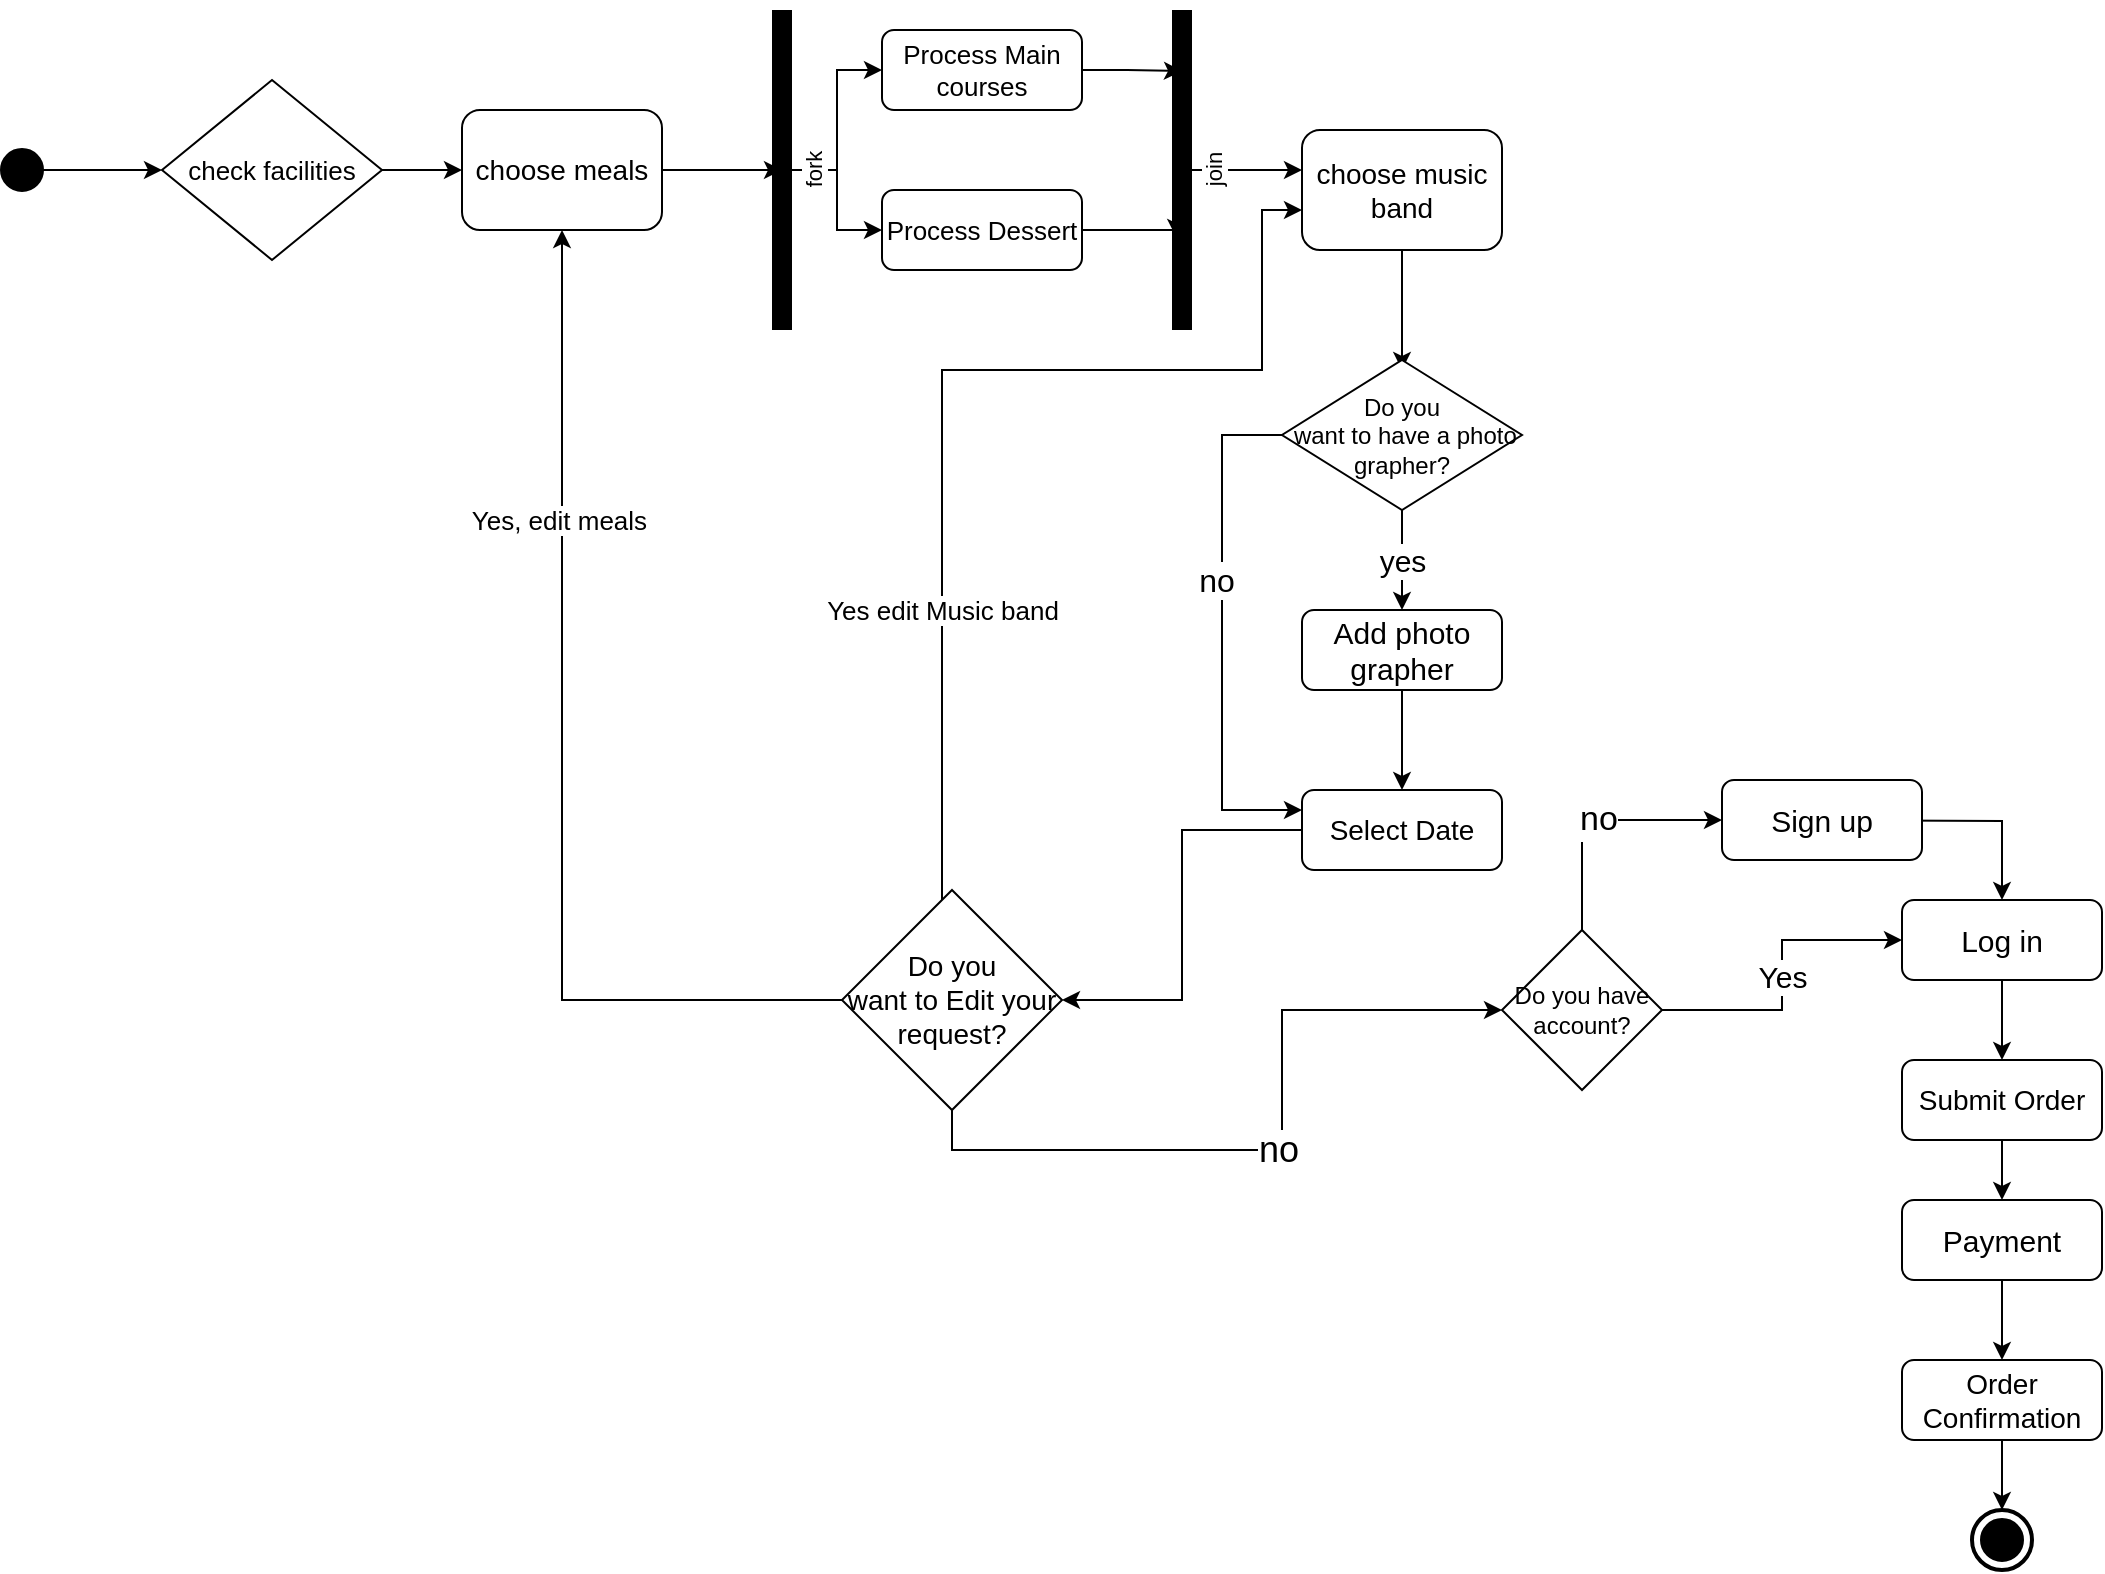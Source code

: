 <?xml version="1.0" encoding="UTF-8"?>
<mxfile version="20.8.20" type="google">
  <diagram name="Page-1" id="J5ETGzlUAU1WrjNVFTcA">
    <mxGraphModel dx="675" dy="871" grid="1" gridSize="10" guides="1" tooltips="1" connect="1" arrows="1" fold="1" page="1" pageScale="1" pageWidth="1100" pageHeight="850" math="0" shadow="0">
      <root>
        <mxCell id="0" />
        <mxCell id="1" parent="0" />
        <mxCell id="2Cz_7f0iNEZ1WeliGhy7-6" style="edgeStyle=orthogonalEdgeStyle;rounded=0;orthogonalLoop=1;jettySize=auto;html=1;" edge="1" parent="1" source="2Cz_7f0iNEZ1WeliGhy7-2">
          <mxGeometry relative="1" as="geometry">
            <mxPoint x="100" y="120" as="targetPoint" />
          </mxGeometry>
        </mxCell>
        <mxCell id="2Cz_7f0iNEZ1WeliGhy7-2" value="" style="shape=ellipse;html=1;fillColor=#000000;strokeWidth=2;verticalLabelPosition=bottom;verticalAlignment=top;perimeter=ellipsePerimeter;" vertex="1" parent="1">
          <mxGeometry x="20" y="110" width="20" height="20" as="geometry" />
        </mxCell>
        <mxCell id="2Cz_7f0iNEZ1WeliGhy7-8" style="edgeStyle=orthogonalEdgeStyle;rounded=0;orthogonalLoop=1;jettySize=auto;html=1;fontSize=11;entryX=0;entryY=0.5;entryDx=0;entryDy=0;" edge="1" parent="1" source="2Cz_7f0iNEZ1WeliGhy7-5" target="2Cz_7f0iNEZ1WeliGhy7-7">
          <mxGeometry relative="1" as="geometry">
            <mxPoint x="290" y="120" as="targetPoint" />
          </mxGeometry>
        </mxCell>
        <mxCell id="2Cz_7f0iNEZ1WeliGhy7-5" value="&lt;font style=&quot;font-size: 13px;&quot;&gt;check facilities&lt;/font&gt;" style="rhombus;whiteSpace=wrap;html=1;" vertex="1" parent="1">
          <mxGeometry x="100" y="75" width="110" height="90" as="geometry" />
        </mxCell>
        <mxCell id="2Cz_7f0iNEZ1WeliGhy7-23" style="edgeStyle=orthogonalEdgeStyle;rounded=0;orthogonalLoop=1;jettySize=auto;html=1;fontSize=11;" edge="1" parent="1" source="2Cz_7f0iNEZ1WeliGhy7-7">
          <mxGeometry relative="1" as="geometry">
            <mxPoint x="410" y="120" as="targetPoint" />
          </mxGeometry>
        </mxCell>
        <mxCell id="2Cz_7f0iNEZ1WeliGhy7-7" value="&lt;div&gt;&lt;font style=&quot;font-size: 14px;&quot;&gt;choose meals&lt;/font&gt;&lt;/div&gt;" style="rounded=1;whiteSpace=wrap;html=1;strokeWidth=1;fontSize=11;" vertex="1" parent="1">
          <mxGeometry x="250" y="90" width="100" height="60" as="geometry" />
        </mxCell>
        <mxCell id="2Cz_7f0iNEZ1WeliGhy7-28" value="&lt;font style=&quot;font-size: 15px;&quot;&gt;Yes&lt;/font&gt;" style="edgeStyle=orthogonalEdgeStyle;rounded=0;orthogonalLoop=1;jettySize=auto;html=1;fontSize=11;entryX=0;entryY=0.5;entryDx=0;entryDy=0;" edge="1" parent="1" source="2Cz_7f0iNEZ1WeliGhy7-21" target="2Cz_7f0iNEZ1WeliGhy7-29">
          <mxGeometry x="-0.007" relative="1" as="geometry">
            <mxPoint x="940" y="535" as="targetPoint" />
            <mxPoint x="860" y="535" as="sourcePoint" />
            <mxPoint as="offset" />
          </mxGeometry>
        </mxCell>
        <mxCell id="2Cz_7f0iNEZ1WeliGhy7-109" value="&lt;font style=&quot;font-size: 17px;&quot;&gt;no&lt;/font&gt;" style="edgeStyle=orthogonalEdgeStyle;rounded=0;orthogonalLoop=1;jettySize=auto;html=1;entryX=0;entryY=0.5;entryDx=0;entryDy=0;fontSize=15;exitX=0.5;exitY=0;exitDx=0;exitDy=0;" edge="1" parent="1" source="2Cz_7f0iNEZ1WeliGhy7-21" target="2Cz_7f0iNEZ1WeliGhy7-25">
          <mxGeometry x="0.01" relative="1" as="geometry">
            <mxPoint as="offset" />
          </mxGeometry>
        </mxCell>
        <mxCell id="2Cz_7f0iNEZ1WeliGhy7-21" value="&lt;font style=&quot;font-size: 12px;&quot;&gt;Do you have account?&lt;/font&gt;" style="rhombus;whiteSpace=wrap;html=1;fontSize=11;" vertex="1" parent="1">
          <mxGeometry x="770" y="500" width="80" height="80" as="geometry" />
        </mxCell>
        <mxCell id="2Cz_7f0iNEZ1WeliGhy7-77" style="edgeStyle=orthogonalEdgeStyle;rounded=0;orthogonalLoop=1;jettySize=auto;html=1;entryX=0.5;entryY=0;entryDx=0;entryDy=0;fontSize=11;" edge="1" parent="1" target="2Cz_7f0iNEZ1WeliGhy7-29">
          <mxGeometry relative="1" as="geometry">
            <mxPoint x="900" y="445" as="sourcePoint" />
          </mxGeometry>
        </mxCell>
        <mxCell id="2Cz_7f0iNEZ1WeliGhy7-25" value="&lt;div&gt;&lt;font style=&quot;font-size: 15px;&quot;&gt;Sign up&lt;/font&gt;&lt;/div&gt;" style="rounded=1;whiteSpace=wrap;html=1;strokeWidth=1;fontSize=11;" vertex="1" parent="1">
          <mxGeometry x="880" y="425" width="100" height="40" as="geometry" />
        </mxCell>
        <mxCell id="2Cz_7f0iNEZ1WeliGhy7-32" style="edgeStyle=orthogonalEdgeStyle;rounded=0;orthogonalLoop=1;jettySize=auto;html=1;fontSize=11;" edge="1" parent="1" source="2Cz_7f0iNEZ1WeliGhy7-29">
          <mxGeometry relative="1" as="geometry">
            <mxPoint x="1020" y="565" as="targetPoint" />
          </mxGeometry>
        </mxCell>
        <mxCell id="2Cz_7f0iNEZ1WeliGhy7-29" value="&lt;div&gt;&lt;font style=&quot;font-size: 15px;&quot;&gt;Log in&lt;/font&gt;&lt;/div&gt;" style="rounded=1;whiteSpace=wrap;html=1;strokeWidth=1;fontSize=11;" vertex="1" parent="1">
          <mxGeometry x="970" y="485" width="100" height="40" as="geometry" />
        </mxCell>
        <mxCell id="2Cz_7f0iNEZ1WeliGhy7-35" style="edgeStyle=orthogonalEdgeStyle;rounded=0;orthogonalLoop=1;jettySize=auto;html=1;entryX=0.5;entryY=0;entryDx=0;entryDy=0;fontSize=11;" edge="1" parent="1" source="2Cz_7f0iNEZ1WeliGhy7-33" target="2Cz_7f0iNEZ1WeliGhy7-34">
          <mxGeometry relative="1" as="geometry" />
        </mxCell>
        <mxCell id="2Cz_7f0iNEZ1WeliGhy7-33" value="&lt;font style=&quot;font-size: 14px;&quot;&gt;Submit Order&lt;/font&gt;" style="rounded=1;whiteSpace=wrap;html=1;strokeWidth=1;fontSize=11;" vertex="1" parent="1">
          <mxGeometry x="970" y="565" width="100" height="40" as="geometry" />
        </mxCell>
        <mxCell id="2Cz_7f0iNEZ1WeliGhy7-39" style="edgeStyle=orthogonalEdgeStyle;rounded=0;orthogonalLoop=1;jettySize=auto;html=1;fontSize=11;" edge="1" parent="1" source="2Cz_7f0iNEZ1WeliGhy7-34">
          <mxGeometry relative="1" as="geometry">
            <mxPoint x="1020" y="715" as="targetPoint" />
          </mxGeometry>
        </mxCell>
        <mxCell id="2Cz_7f0iNEZ1WeliGhy7-34" value="&lt;font style=&quot;font-size: 15px;&quot;&gt;Payment&lt;/font&gt;" style="rounded=1;whiteSpace=wrap;html=1;strokeWidth=1;fontSize=11;" vertex="1" parent="1">
          <mxGeometry x="970" y="635" width="100" height="40" as="geometry" />
        </mxCell>
        <mxCell id="2Cz_7f0iNEZ1WeliGhy7-42" style="edgeStyle=orthogonalEdgeStyle;rounded=0;orthogonalLoop=1;jettySize=auto;html=1;entryX=0.5;entryY=0;entryDx=0;entryDy=0;fontSize=11;" edge="1" parent="1" source="2Cz_7f0iNEZ1WeliGhy7-40">
          <mxGeometry relative="1" as="geometry">
            <mxPoint x="1020" y="790" as="targetPoint" />
          </mxGeometry>
        </mxCell>
        <mxCell id="2Cz_7f0iNEZ1WeliGhy7-40" value="&lt;font style=&quot;font-size: 14px;&quot;&gt;Order Confirmation&lt;/font&gt;" style="rounded=1;whiteSpace=wrap;html=1;strokeWidth=1;fontSize=11;" vertex="1" parent="1">
          <mxGeometry x="970" y="715" width="100" height="40" as="geometry" />
        </mxCell>
        <mxCell id="2Cz_7f0iNEZ1WeliGhy7-45" value="" style="html=1;shape=mxgraph.sysml.actFinal;strokeWidth=2;verticalLabelPosition=bottom;verticalAlignment=top;fontSize=11;" vertex="1" parent="1">
          <mxGeometry x="1005" y="790" width="30" height="30" as="geometry" />
        </mxCell>
        <mxCell id="2Cz_7f0iNEZ1WeliGhy7-82" style="edgeStyle=orthogonalEdgeStyle;rounded=0;orthogonalLoop=1;jettySize=auto;html=1;entryX=0;entryY=0.5;entryDx=0;entryDy=0;fontSize=11;" edge="1" parent="1" source="2Cz_7f0iNEZ1WeliGhy7-79" target="2Cz_7f0iNEZ1WeliGhy7-80">
          <mxGeometry relative="1" as="geometry" />
        </mxCell>
        <mxCell id="2Cz_7f0iNEZ1WeliGhy7-83" style="edgeStyle=orthogonalEdgeStyle;rounded=0;orthogonalLoop=1;jettySize=auto;html=1;entryX=0;entryY=0.5;entryDx=0;entryDy=0;fontSize=11;" edge="1" parent="1" source="2Cz_7f0iNEZ1WeliGhy7-79" target="2Cz_7f0iNEZ1WeliGhy7-81">
          <mxGeometry relative="1" as="geometry" />
        </mxCell>
        <mxCell id="2Cz_7f0iNEZ1WeliGhy7-79" value="fork" style="line;strokeWidth=10;html=1;fontSize=11;rotation=-90;" vertex="1" parent="1">
          <mxGeometry x="330" y="115" width="160" height="10" as="geometry" />
        </mxCell>
        <mxCell id="2Cz_7f0iNEZ1WeliGhy7-85" style="edgeStyle=orthogonalEdgeStyle;rounded=0;orthogonalLoop=1;jettySize=auto;html=1;entryX=0.809;entryY=0.5;entryDx=0;entryDy=0;entryPerimeter=0;fontSize=11;" edge="1" parent="1" source="2Cz_7f0iNEZ1WeliGhy7-80" target="2Cz_7f0iNEZ1WeliGhy7-84">
          <mxGeometry relative="1" as="geometry" />
        </mxCell>
        <mxCell id="2Cz_7f0iNEZ1WeliGhy7-80" value="&lt;div&gt;&lt;font style=&quot;font-size: 13px;&quot;&gt;Process Main courses&lt;/font&gt;&lt;/div&gt;" style="rounded=1;whiteSpace=wrap;html=1;strokeWidth=1;fontSize=11;" vertex="1" parent="1">
          <mxGeometry x="460" y="50" width="100" height="40" as="geometry" />
        </mxCell>
        <mxCell id="2Cz_7f0iNEZ1WeliGhy7-86" style="edgeStyle=orthogonalEdgeStyle;rounded=0;orthogonalLoop=1;jettySize=auto;html=1;entryX=0.291;entryY=0.2;entryDx=0;entryDy=0;entryPerimeter=0;fontSize=11;" edge="1" parent="1" source="2Cz_7f0iNEZ1WeliGhy7-81" target="2Cz_7f0iNEZ1WeliGhy7-84">
          <mxGeometry relative="1" as="geometry">
            <Array as="points">
              <mxPoint x="607" y="150" />
            </Array>
          </mxGeometry>
        </mxCell>
        <mxCell id="2Cz_7f0iNEZ1WeliGhy7-81" value="&lt;div&gt;&lt;font style=&quot;font-size: 13px;&quot;&gt;Process Dessert&lt;/font&gt;&lt;/div&gt;" style="rounded=1;whiteSpace=wrap;html=1;strokeWidth=1;fontSize=11;" vertex="1" parent="1">
          <mxGeometry x="460" y="130" width="100" height="40" as="geometry" />
        </mxCell>
        <mxCell id="2Cz_7f0iNEZ1WeliGhy7-87" style="edgeStyle=orthogonalEdgeStyle;rounded=0;orthogonalLoop=1;jettySize=auto;html=1;fontSize=11;" edge="1" parent="1" source="2Cz_7f0iNEZ1WeliGhy7-84">
          <mxGeometry relative="1" as="geometry">
            <mxPoint x="670" y="120" as="targetPoint" />
          </mxGeometry>
        </mxCell>
        <mxCell id="2Cz_7f0iNEZ1WeliGhy7-84" value="join" style="line;strokeWidth=10;html=1;fontSize=11;rotation=-90;" vertex="1" parent="1">
          <mxGeometry x="530" y="115" width="160" height="10" as="geometry" />
        </mxCell>
        <mxCell id="2Cz_7f0iNEZ1WeliGhy7-89" style="edgeStyle=orthogonalEdgeStyle;rounded=0;orthogonalLoop=1;jettySize=auto;html=1;fontSize=11;" edge="1" parent="1" source="2Cz_7f0iNEZ1WeliGhy7-88">
          <mxGeometry relative="1" as="geometry">
            <mxPoint x="720" y="220" as="targetPoint" />
          </mxGeometry>
        </mxCell>
        <mxCell id="2Cz_7f0iNEZ1WeliGhy7-88" value="&lt;div&gt;&lt;font style=&quot;font-size: 14px;&quot;&gt;choose music band&lt;/font&gt;&lt;/div&gt;" style="rounded=1;whiteSpace=wrap;html=1;strokeWidth=1;fontSize=11;" vertex="1" parent="1">
          <mxGeometry x="670" y="100" width="100" height="60" as="geometry" />
        </mxCell>
        <mxCell id="2Cz_7f0iNEZ1WeliGhy7-95" value="&lt;font style=&quot;font-size: 15px;&quot;&gt;yes&lt;/font&gt;" style="edgeStyle=orthogonalEdgeStyle;rounded=0;orthogonalLoop=1;jettySize=auto;html=1;fontSize=10;" edge="1" parent="1" source="2Cz_7f0iNEZ1WeliGhy7-91">
          <mxGeometry x="-0.015" relative="1" as="geometry">
            <mxPoint x="720" y="340" as="targetPoint" />
            <mxPoint as="offset" />
          </mxGeometry>
        </mxCell>
        <mxCell id="2Cz_7f0iNEZ1WeliGhy7-102" style="edgeStyle=orthogonalEdgeStyle;rounded=0;orthogonalLoop=1;jettySize=auto;html=1;fontSize=10;entryX=0;entryY=0.25;entryDx=0;entryDy=0;" edge="1" parent="1" source="2Cz_7f0iNEZ1WeliGhy7-91" target="2Cz_7f0iNEZ1WeliGhy7-100">
          <mxGeometry relative="1" as="geometry">
            <mxPoint x="650" y="460" as="targetPoint" />
            <Array as="points">
              <mxPoint x="630" y="253" />
              <mxPoint x="630" y="440" />
            </Array>
          </mxGeometry>
        </mxCell>
        <mxCell id="2Cz_7f0iNEZ1WeliGhy7-103" value="&lt;font style=&quot;font-size: 16px;&quot;&gt;no&lt;/font&gt;" style="edgeLabel;html=1;align=center;verticalAlign=middle;resizable=0;points=[];fontSize=10;" vertex="1" connectable="0" parent="2Cz_7f0iNEZ1WeliGhy7-102">
          <mxGeometry x="-0.208" y="-3" relative="1" as="geometry">
            <mxPoint as="offset" />
          </mxGeometry>
        </mxCell>
        <mxCell id="2Cz_7f0iNEZ1WeliGhy7-91" value="&lt;font style=&quot;font-size: 12px;&quot;&gt;Do you&lt;br&gt;&amp;nbsp;want to have a photo grapher?&lt;/font&gt;" style="rhombus;whiteSpace=wrap;html=1;fontSize=11;" vertex="1" parent="1">
          <mxGeometry x="660" y="215" width="120" height="75" as="geometry" />
        </mxCell>
        <mxCell id="2Cz_7f0iNEZ1WeliGhy7-97" value="&lt;font style=&quot;font-size: 15px;&quot;&gt;Add photo grapher&lt;/font&gt;" style="rounded=1;whiteSpace=wrap;html=1;strokeWidth=1;fontSize=11;" vertex="1" parent="1">
          <mxGeometry x="670" y="340" width="100" height="40" as="geometry" />
        </mxCell>
        <mxCell id="2Cz_7f0iNEZ1WeliGhy7-99" style="edgeStyle=orthogonalEdgeStyle;rounded=0;orthogonalLoop=1;jettySize=auto;html=1;fontSize=10;" edge="1" parent="1">
          <mxGeometry relative="1" as="geometry">
            <mxPoint x="720" y="430" as="targetPoint" />
            <mxPoint x="720" y="380" as="sourcePoint" />
          </mxGeometry>
        </mxCell>
        <mxCell id="2Cz_7f0iNEZ1WeliGhy7-104" style="edgeStyle=orthogonalEdgeStyle;rounded=0;orthogonalLoop=1;jettySize=auto;html=1;fontSize=10;entryX=1;entryY=0.5;entryDx=0;entryDy=0;" edge="1" parent="1" source="2Cz_7f0iNEZ1WeliGhy7-100" target="2Cz_7f0iNEZ1WeliGhy7-105">
          <mxGeometry relative="1" as="geometry">
            <mxPoint x="720" y="530" as="targetPoint" />
          </mxGeometry>
        </mxCell>
        <mxCell id="2Cz_7f0iNEZ1WeliGhy7-100" value="&lt;font style=&quot;font-size: 14px;&quot;&gt;Select Date&lt;/font&gt;" style="rounded=1;whiteSpace=wrap;html=1;strokeWidth=1;fontSize=11;" vertex="1" parent="1">
          <mxGeometry x="670" y="430" width="100" height="40" as="geometry" />
        </mxCell>
        <mxCell id="2Cz_7f0iNEZ1WeliGhy7-106" value="&lt;font style=&quot;font-size: 13px;&quot;&gt;Yes, edit meals&amp;nbsp;&lt;/font&gt;" style="edgeStyle=orthogonalEdgeStyle;rounded=0;orthogonalLoop=1;jettySize=auto;html=1;entryX=0.5;entryY=1;entryDx=0;entryDy=0;fontSize=10;exitX=0;exitY=0.5;exitDx=0;exitDy=0;" edge="1" parent="1" source="2Cz_7f0iNEZ1WeliGhy7-105" target="2Cz_7f0iNEZ1WeliGhy7-7">
          <mxGeometry x="0.45" relative="1" as="geometry">
            <Array as="points">
              <mxPoint x="300" y="535" />
            </Array>
            <mxPoint as="offset" />
          </mxGeometry>
        </mxCell>
        <mxCell id="2Cz_7f0iNEZ1WeliGhy7-107" value="&lt;font style=&quot;font-size: 13px;&quot;&gt;Yes edit Music band&lt;/font&gt;" style="edgeStyle=orthogonalEdgeStyle;rounded=0;orthogonalLoop=1;jettySize=auto;html=1;fontSize=11;" edge="1" parent="1" source="2Cz_7f0iNEZ1WeliGhy7-105">
          <mxGeometry x="-0.448" relative="1" as="geometry">
            <mxPoint x="670" y="140" as="targetPoint" />
            <Array as="points">
              <mxPoint x="490" y="220" />
              <mxPoint x="650" y="220" />
              <mxPoint x="650" y="140" />
            </Array>
            <mxPoint as="offset" />
          </mxGeometry>
        </mxCell>
        <mxCell id="2Cz_7f0iNEZ1WeliGhy7-108" value="&lt;font style=&quot;font-size: 18px;&quot;&gt;no&lt;/font&gt;" style="edgeStyle=orthogonalEdgeStyle;rounded=0;orthogonalLoop=1;jettySize=auto;html=1;fontSize=14;entryX=0;entryY=0.5;entryDx=0;entryDy=0;exitX=0.5;exitY=1;exitDx=0;exitDy=0;" edge="1" parent="1" source="2Cz_7f0iNEZ1WeliGhy7-105" target="2Cz_7f0iNEZ1WeliGhy7-21">
          <mxGeometry x="0.003" relative="1" as="geometry">
            <mxPoint x="640" y="560" as="targetPoint" />
            <mxPoint as="offset" />
          </mxGeometry>
        </mxCell>
        <mxCell id="2Cz_7f0iNEZ1WeliGhy7-105" value="&lt;font style=&quot;font-size: 14px;&quot;&gt;Do you &lt;br&gt;want to Edit your request?&lt;/font&gt;" style="rhombus;whiteSpace=wrap;html=1;fontSize=11;" vertex="1" parent="1">
          <mxGeometry x="440" y="480" width="110" height="110" as="geometry" />
        </mxCell>
      </root>
    </mxGraphModel>
  </diagram>
</mxfile>
